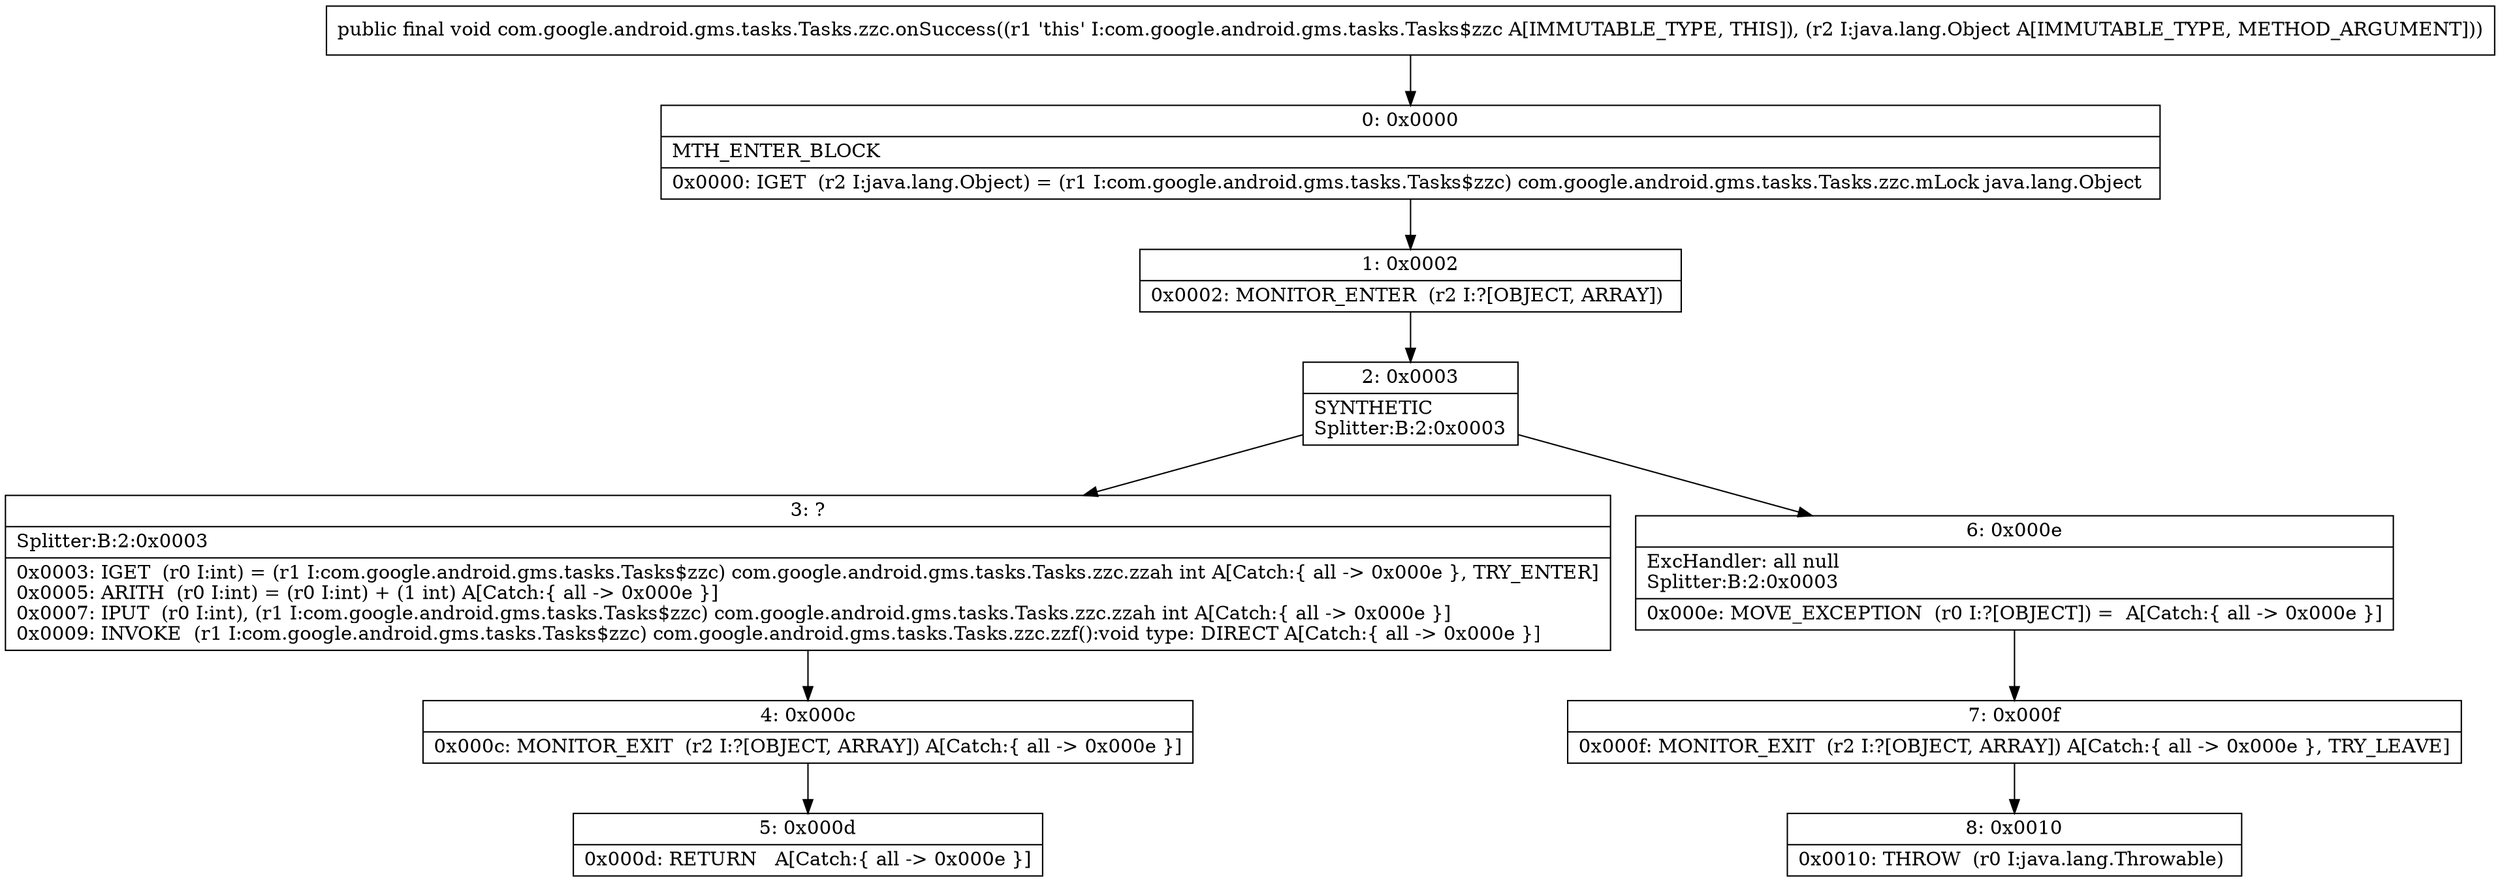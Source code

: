 digraph "CFG forcom.google.android.gms.tasks.Tasks.zzc.onSuccess(Ljava\/lang\/Object;)V" {
Node_0 [shape=record,label="{0\:\ 0x0000|MTH_ENTER_BLOCK\l|0x0000: IGET  (r2 I:java.lang.Object) = (r1 I:com.google.android.gms.tasks.Tasks$zzc) com.google.android.gms.tasks.Tasks.zzc.mLock java.lang.Object \l}"];
Node_1 [shape=record,label="{1\:\ 0x0002|0x0002: MONITOR_ENTER  (r2 I:?[OBJECT, ARRAY]) \l}"];
Node_2 [shape=record,label="{2\:\ 0x0003|SYNTHETIC\lSplitter:B:2:0x0003\l}"];
Node_3 [shape=record,label="{3\:\ ?|Splitter:B:2:0x0003\l|0x0003: IGET  (r0 I:int) = (r1 I:com.google.android.gms.tasks.Tasks$zzc) com.google.android.gms.tasks.Tasks.zzc.zzah int A[Catch:\{ all \-\> 0x000e \}, TRY_ENTER]\l0x0005: ARITH  (r0 I:int) = (r0 I:int) + (1 int) A[Catch:\{ all \-\> 0x000e \}]\l0x0007: IPUT  (r0 I:int), (r1 I:com.google.android.gms.tasks.Tasks$zzc) com.google.android.gms.tasks.Tasks.zzc.zzah int A[Catch:\{ all \-\> 0x000e \}]\l0x0009: INVOKE  (r1 I:com.google.android.gms.tasks.Tasks$zzc) com.google.android.gms.tasks.Tasks.zzc.zzf():void type: DIRECT A[Catch:\{ all \-\> 0x000e \}]\l}"];
Node_4 [shape=record,label="{4\:\ 0x000c|0x000c: MONITOR_EXIT  (r2 I:?[OBJECT, ARRAY]) A[Catch:\{ all \-\> 0x000e \}]\l}"];
Node_5 [shape=record,label="{5\:\ 0x000d|0x000d: RETURN   A[Catch:\{ all \-\> 0x000e \}]\l}"];
Node_6 [shape=record,label="{6\:\ 0x000e|ExcHandler: all null\lSplitter:B:2:0x0003\l|0x000e: MOVE_EXCEPTION  (r0 I:?[OBJECT]) =  A[Catch:\{ all \-\> 0x000e \}]\l}"];
Node_7 [shape=record,label="{7\:\ 0x000f|0x000f: MONITOR_EXIT  (r2 I:?[OBJECT, ARRAY]) A[Catch:\{ all \-\> 0x000e \}, TRY_LEAVE]\l}"];
Node_8 [shape=record,label="{8\:\ 0x0010|0x0010: THROW  (r0 I:java.lang.Throwable) \l}"];
MethodNode[shape=record,label="{public final void com.google.android.gms.tasks.Tasks.zzc.onSuccess((r1 'this' I:com.google.android.gms.tasks.Tasks$zzc A[IMMUTABLE_TYPE, THIS]), (r2 I:java.lang.Object A[IMMUTABLE_TYPE, METHOD_ARGUMENT])) }"];
MethodNode -> Node_0;
Node_0 -> Node_1;
Node_1 -> Node_2;
Node_2 -> Node_3;
Node_2 -> Node_6;
Node_3 -> Node_4;
Node_4 -> Node_5;
Node_6 -> Node_7;
Node_7 -> Node_8;
}

